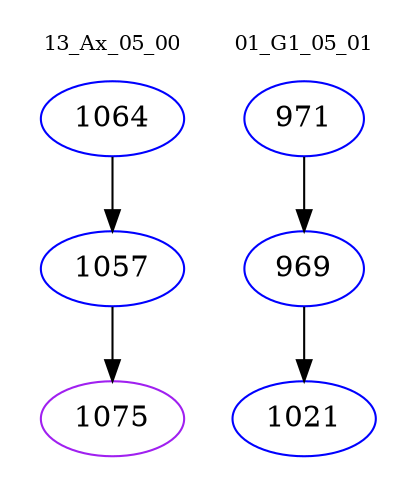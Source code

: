 digraph{
subgraph cluster_0 {
color = white
label = "13_Ax_05_00";
fontsize=10;
T0_1064 [label="1064", color="blue"]
T0_1064 -> T0_1057 [color="black"]
T0_1057 [label="1057", color="blue"]
T0_1057 -> T0_1075 [color="black"]
T0_1075 [label="1075", color="purple"]
}
subgraph cluster_1 {
color = white
label = "01_G1_05_01";
fontsize=10;
T1_971 [label="971", color="blue"]
T1_971 -> T1_969 [color="black"]
T1_969 [label="969", color="blue"]
T1_969 -> T1_1021 [color="black"]
T1_1021 [label="1021", color="blue"]
}
}
